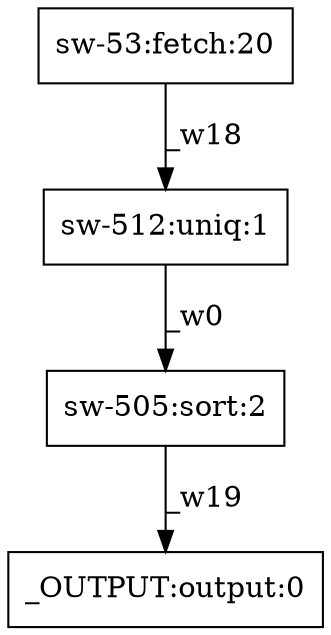 digraph test1 { node [shape=box] "_OUTPUT" [label="_OUTPUT:output:0"];"sw-53" [label="sw-53:fetch:20"];"sw-512" [label="sw-512:uniq:1"];"sw-505" [label="sw-505:sort:2"];"sw-512" -> "sw-505" [label="_w0"];"sw-53" -> "sw-512" [label="_w18"];"sw-505" -> "_OUTPUT" [label="_w19"];}